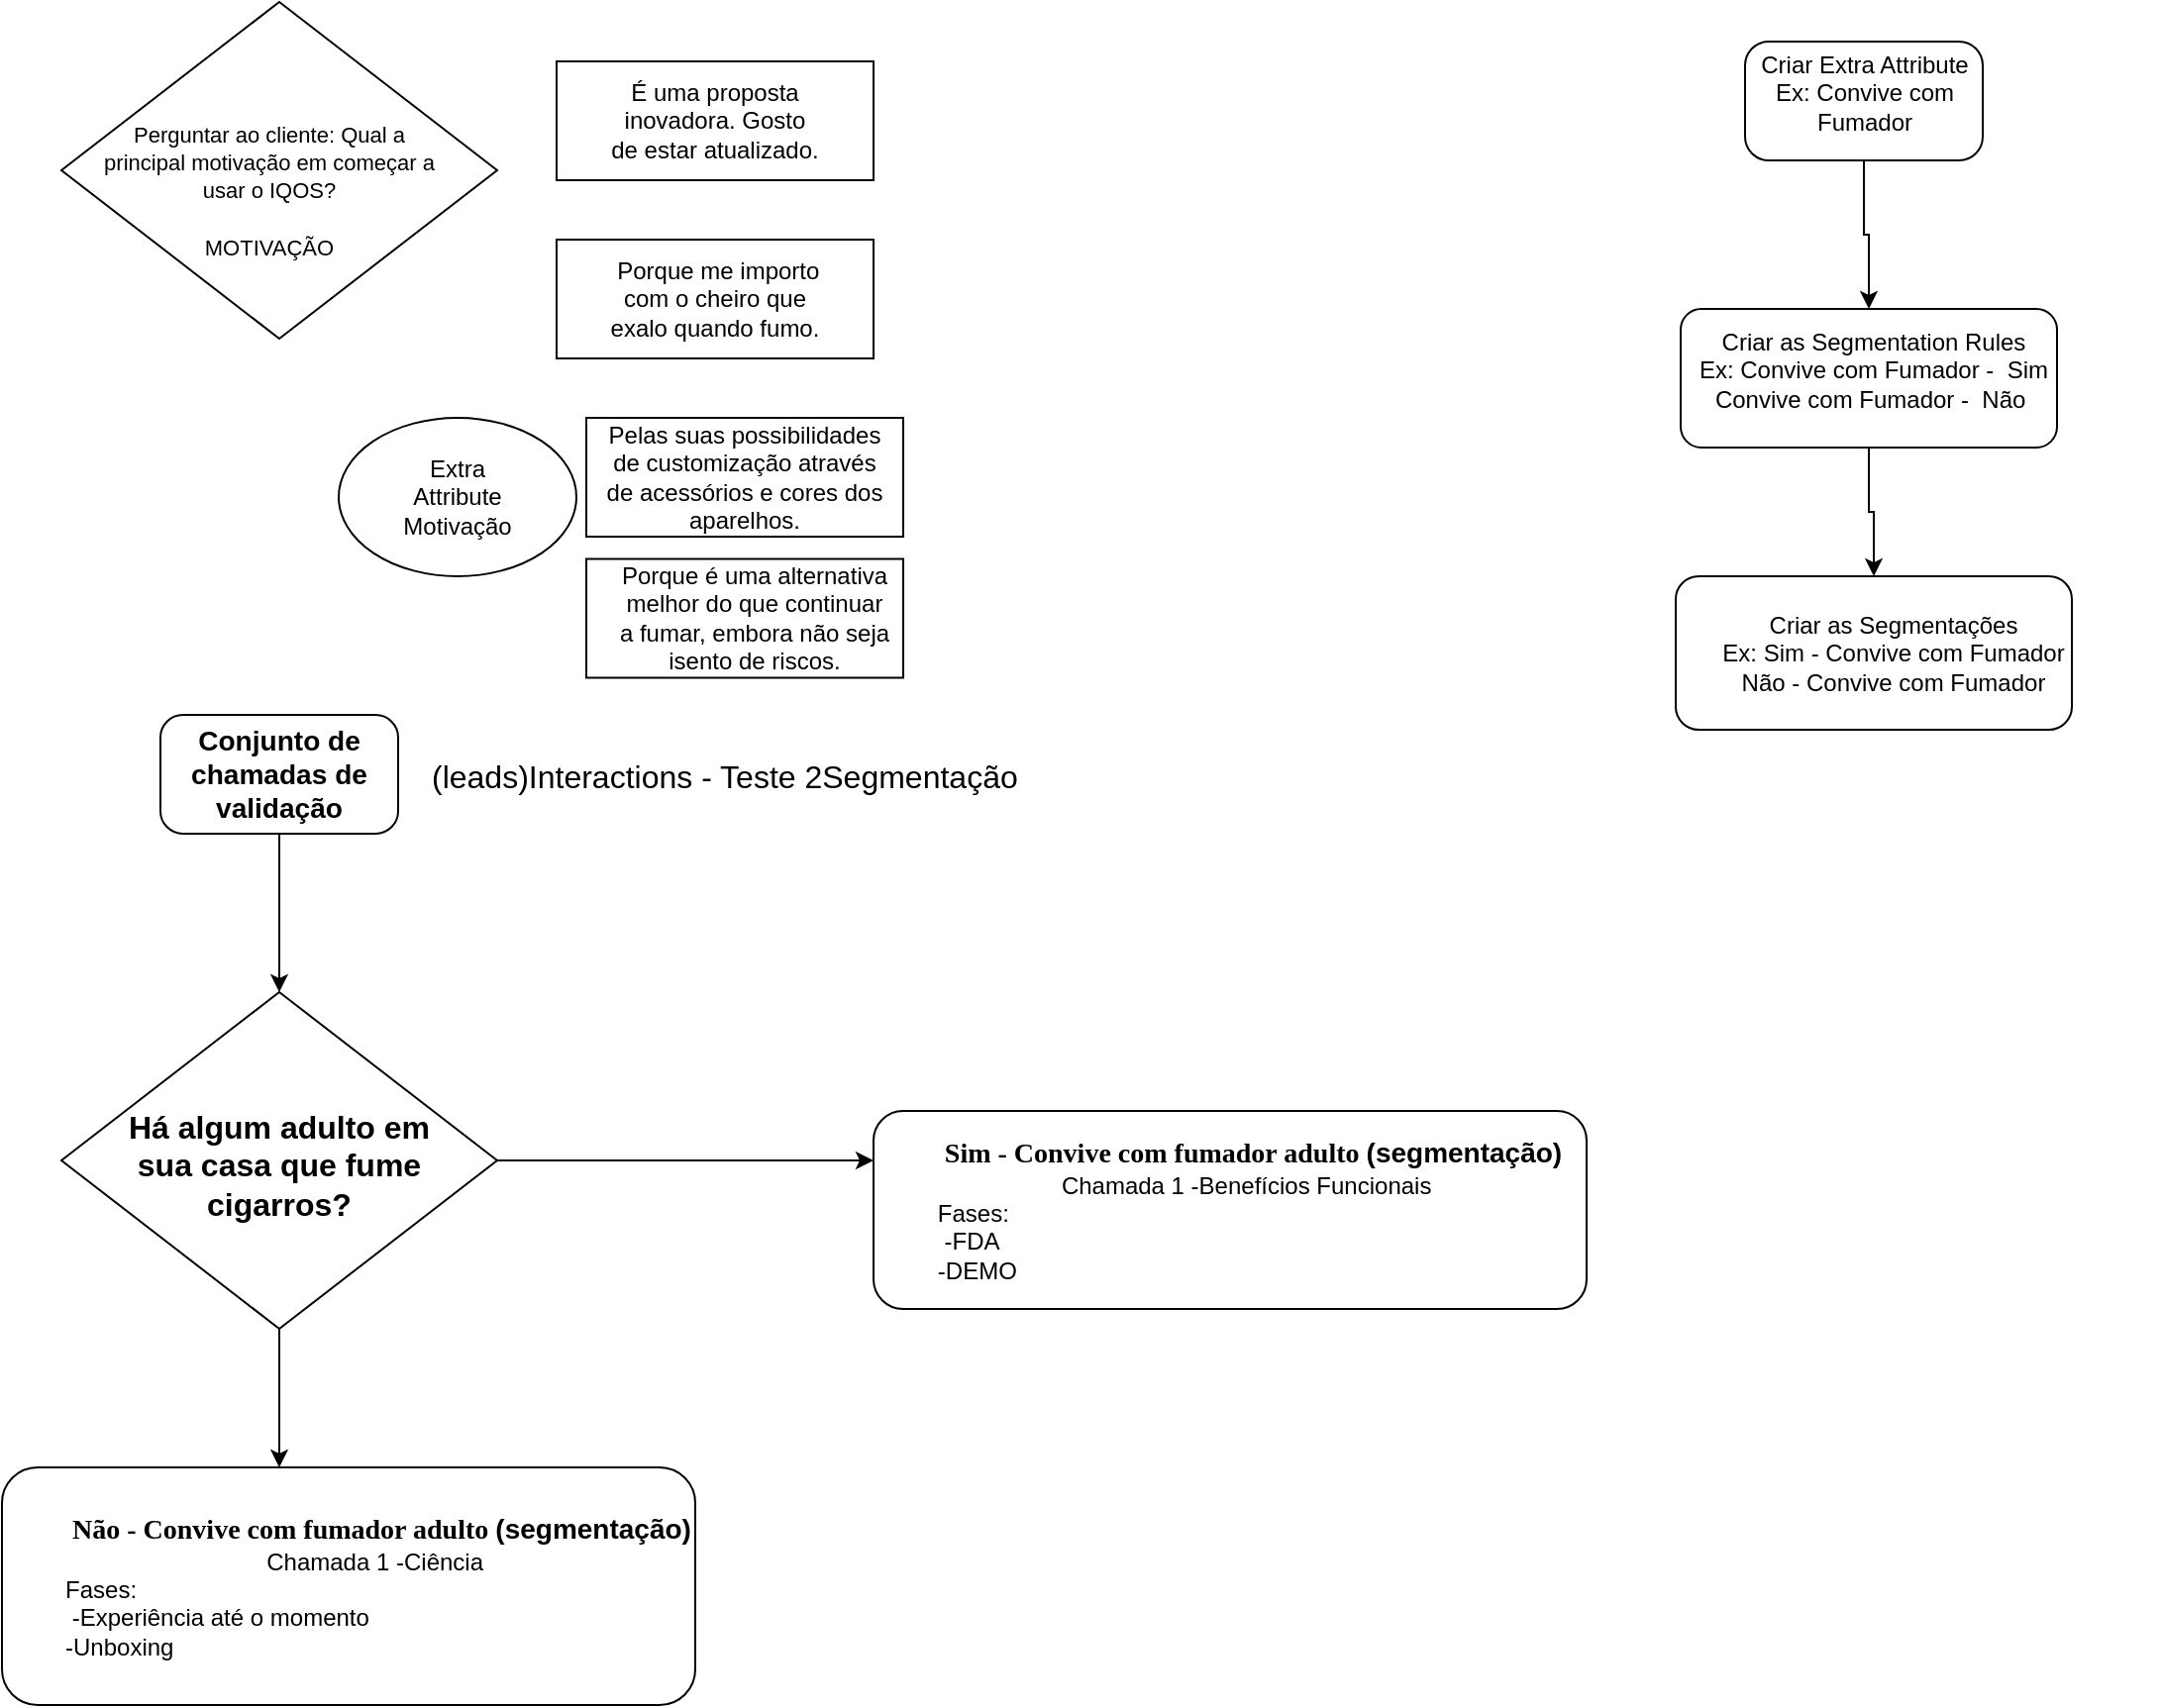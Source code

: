 <mxfile version="14.2.7" type="github">
  <diagram id="UCJlPTCPI7tPTAEzfjQQ" name="Page-1">
    <mxGraphModel dx="1773" dy="545" grid="1" gridSize="10" guides="1" tooltips="1" connect="1" arrows="1" fold="1" page="1" pageScale="1" pageWidth="827" pageHeight="1169" math="0" shadow="0">
      <root>
        <mxCell id="0" />
        <mxCell id="1" parent="0" />
        <mxCell id="cNnYPTo-vGHw6Wwi2OEQ-39" style="edgeStyle=orthogonalEdgeStyle;rounded=0;orthogonalLoop=1;jettySize=auto;html=1;exitX=0.5;exitY=1;exitDx=0;exitDy=0;entryX=0.5;entryY=0;entryDx=0;entryDy=0;" edge="1" parent="1" source="cNnYPTo-vGHw6Wwi2OEQ-37" target="cNnYPTo-vGHw6Wwi2OEQ-27">
          <mxGeometry relative="1" as="geometry" />
        </mxCell>
        <mxCell id="cNnYPTo-vGHw6Wwi2OEQ-37" value="" style="rounded=1;whiteSpace=wrap;html=1;arcSize=19;" vertex="1" parent="1">
          <mxGeometry x="-730" y="380" width="120" height="60" as="geometry" />
        </mxCell>
        <mxCell id="cNnYPTo-vGHw6Wwi2OEQ-26" value="" style="rounded=0;whiteSpace=wrap;html=1;" vertex="1" parent="1">
          <mxGeometry x="-515" y="301.25" width="160" height="60" as="geometry" />
        </mxCell>
        <mxCell id="cNnYPTo-vGHw6Wwi2OEQ-25" value="" style="rounded=0;whiteSpace=wrap;html=1;" vertex="1" parent="1">
          <mxGeometry x="-515" y="230" width="160" height="60" as="geometry" />
        </mxCell>
        <mxCell id="cNnYPTo-vGHw6Wwi2OEQ-24" value="" style="rounded=0;whiteSpace=wrap;html=1;" vertex="1" parent="1">
          <mxGeometry x="-530" y="140" width="160" height="60" as="geometry" />
        </mxCell>
        <mxCell id="dXM34E2tdsCqqJQzRthR-20" style="edgeStyle=orthogonalEdgeStyle;rounded=0;orthogonalLoop=1;jettySize=auto;html=1;exitX=0.5;exitY=1;exitDx=0;exitDy=0;" parent="1" source="dXM34E2tdsCqqJQzRthR-1" target="dXM34E2tdsCqqJQzRthR-4" edge="1">
          <mxGeometry relative="1" as="geometry" />
        </mxCell>
        <mxCell id="dXM34E2tdsCqqJQzRthR-1" value="" style="rounded=1;whiteSpace=wrap;html=1;arcSize=20;" parent="1" vertex="1">
          <mxGeometry x="70" y="40" width="120" height="60" as="geometry" />
        </mxCell>
        <mxCell id="dXM34E2tdsCqqJQzRthR-2" value="Criar Extra Attribute&lt;br&gt;Ex: Convive com Fumador" style="text;html=1;strokeColor=none;fillColor=none;align=center;verticalAlign=middle;whiteSpace=wrap;rounded=0;" parent="1" vertex="1">
          <mxGeometry x="72.5" y="32.5" width="115" height="67.5" as="geometry" />
        </mxCell>
        <mxCell id="dXM34E2tdsCqqJQzRthR-21" style="edgeStyle=orthogonalEdgeStyle;rounded=0;orthogonalLoop=1;jettySize=auto;html=1;exitX=0.5;exitY=1;exitDx=0;exitDy=0;entryX=0.5;entryY=0;entryDx=0;entryDy=0;" parent="1" source="dXM34E2tdsCqqJQzRthR-4" target="dXM34E2tdsCqqJQzRthR-6" edge="1">
          <mxGeometry relative="1" as="geometry" />
        </mxCell>
        <mxCell id="dXM34E2tdsCqqJQzRthR-4" value="" style="rounded=1;whiteSpace=wrap;html=1;" parent="1" vertex="1">
          <mxGeometry x="37.5" y="175" width="190" height="70" as="geometry" />
        </mxCell>
        <mxCell id="dXM34E2tdsCqqJQzRthR-5" value="Criar as Segmentation Rules&lt;br&gt;Ex: Convive com Fumador -&amp;nbsp; Sim&lt;br&gt;Convive com Fumador -&amp;nbsp; Não&amp;nbsp;" style="text;html=1;strokeColor=none;fillColor=none;align=center;verticalAlign=middle;whiteSpace=wrap;rounded=0;" parent="1" vertex="1">
          <mxGeometry x="-10" y="175" width="290" height="62.5" as="geometry" />
        </mxCell>
        <mxCell id="dXM34E2tdsCqqJQzRthR-6" value="" style="rounded=1;whiteSpace=wrap;html=1;" parent="1" vertex="1">
          <mxGeometry x="35" y="310" width="200" height="77.5" as="geometry" />
        </mxCell>
        <mxCell id="dXM34E2tdsCqqJQzRthR-7" value="Criar as Segmentações&lt;br&gt;Ex: Sim - Convive com Fumador&lt;br&gt;Não - Convive com Fumador" style="text;html=1;strokeColor=none;fillColor=none;align=center;verticalAlign=middle;whiteSpace=wrap;rounded=0;" parent="1" vertex="1">
          <mxGeometry x="35" y="321.25" width="220" height="55" as="geometry" />
        </mxCell>
        <mxCell id="cNnYPTo-vGHw6Wwi2OEQ-8" value="" style="rhombus;whiteSpace=wrap;html=1;" vertex="1" parent="1">
          <mxGeometry x="-780" y="20" width="220" height="170" as="geometry" />
        </mxCell>
        <mxCell id="cNnYPTo-vGHw6Wwi2OEQ-9" value="&lt;span style=&quot;background-color: rgb(255 , 255 , 255)&quot;&gt;&lt;font style=&quot;font-size: 11px&quot;&gt;Perguntar ao cliente: Qual a principal motivação em começar a usar o IQOS?&lt;br&gt;&lt;br&gt;MOTIVAÇÃO&lt;br&gt;&lt;/font&gt;&lt;/span&gt;" style="text;html=1;strokeColor=none;fillColor=none;align=center;verticalAlign=middle;whiteSpace=wrap;rounded=0;" vertex="1" parent="1">
          <mxGeometry x="-760" y="110" width="170" height="10" as="geometry" />
        </mxCell>
        <mxCell id="cNnYPTo-vGHw6Wwi2OEQ-10" value="" style="rounded=0;whiteSpace=wrap;html=1;" vertex="1" parent="1">
          <mxGeometry x="-530" y="50" width="160" height="60" as="geometry" />
        </mxCell>
        <mxCell id="cNnYPTo-vGHw6Wwi2OEQ-15" value="É uma proposta inovadora. Gosto de estar atualizado." style="text;html=1;strokeColor=none;fillColor=none;align=center;verticalAlign=middle;whiteSpace=wrap;rounded=0;" vertex="1" parent="1">
          <mxGeometry x="-505" y="70" width="110" height="20" as="geometry" />
        </mxCell>
        <mxCell id="cNnYPTo-vGHw6Wwi2OEQ-16" value="Pelas suas possibilidades de customização através de acessórios e cores dos aparelhos." style="text;html=1;strokeColor=none;fillColor=none;align=center;verticalAlign=middle;whiteSpace=wrap;rounded=0;" vertex="1" parent="1">
          <mxGeometry x="-510" y="250" width="150" height="20" as="geometry" />
        </mxCell>
        <mxCell id="cNnYPTo-vGHw6Wwi2OEQ-17" value="&amp;nbsp;Porque me importo com o cheiro que exalo quando fumo." style="text;html=1;strokeColor=none;fillColor=none;align=center;verticalAlign=middle;whiteSpace=wrap;rounded=0;" vertex="1" parent="1">
          <mxGeometry x="-510" y="160" width="120" height="20" as="geometry" />
        </mxCell>
        <mxCell id="cNnYPTo-vGHw6Wwi2OEQ-18" value="Porque é uma alternativa melhor do que continuar a fumar, embora não seja isento de riscos." style="text;html=1;strokeColor=none;fillColor=none;align=center;verticalAlign=middle;whiteSpace=wrap;rounded=0;" vertex="1" parent="1">
          <mxGeometry x="-500" y="321.25" width="140" height="20" as="geometry" />
        </mxCell>
        <mxCell id="cNnYPTo-vGHw6Wwi2OEQ-19" value="" style="ellipse;whiteSpace=wrap;html=1;" vertex="1" parent="1">
          <mxGeometry x="-640" y="230" width="120" height="80" as="geometry" />
        </mxCell>
        <mxCell id="cNnYPTo-vGHw6Wwi2OEQ-20" value="Extra Attribute Motivação" style="text;html=1;strokeColor=none;fillColor=none;align=center;verticalAlign=middle;whiteSpace=wrap;rounded=0;" vertex="1" parent="1">
          <mxGeometry x="-600" y="260" width="40" height="20" as="geometry" />
        </mxCell>
        <mxCell id="cNnYPTo-vGHw6Wwi2OEQ-41" style="edgeStyle=orthogonalEdgeStyle;rounded=0;orthogonalLoop=1;jettySize=auto;html=1;exitX=0.5;exitY=1;exitDx=0;exitDy=0;entryX=0.4;entryY=0;entryDx=0;entryDy=0;entryPerimeter=0;" edge="1" parent="1" source="cNnYPTo-vGHw6Wwi2OEQ-27" target="cNnYPTo-vGHw6Wwi2OEQ-31">
          <mxGeometry relative="1" as="geometry" />
        </mxCell>
        <mxCell id="cNnYPTo-vGHw6Wwi2OEQ-27" value="" style="rhombus;whiteSpace=wrap;html=1;" vertex="1" parent="1">
          <mxGeometry x="-780" y="520" width="220" height="170" as="geometry" />
        </mxCell>
        <mxCell id="cNnYPTo-vGHw6Wwi2OEQ-34" style="edgeStyle=orthogonalEdgeStyle;rounded=0;orthogonalLoop=1;jettySize=auto;html=1;entryX=0;entryY=0.25;entryDx=0;entryDy=0;exitX=1;exitY=0.5;exitDx=0;exitDy=0;" edge="1" parent="1" source="cNnYPTo-vGHw6Wwi2OEQ-27" target="cNnYPTo-vGHw6Wwi2OEQ-29">
          <mxGeometry relative="1" as="geometry">
            <mxPoint x="-530" y="605" as="sourcePoint" />
          </mxGeometry>
        </mxCell>
        <mxCell id="cNnYPTo-vGHw6Wwi2OEQ-28" value="&lt;span style=&quot;box-sizing: inherit ; border-width: 0px ; border-style: solid ; font-weight: bolder ; font-family: &amp;#34;nunito&amp;#34; , , , , sans-serif ; font-size: medium ; background-color: rgb(255 , 255 , 255)&quot;&gt;&lt;br class=&quot;Apple-interchange-newline&quot;&gt;Há algum adulto em sua casa que fume cigarros?&lt;/span&gt;&lt;span style=&quot;background-color: rgb(255 , 255 , 255)&quot;&gt;&lt;font style=&quot;font-size: 11px&quot;&gt;&lt;br&gt;&lt;br&gt;&lt;/font&gt;&lt;/span&gt;" style="text;html=1;strokeColor=none;fillColor=none;align=center;verticalAlign=middle;whiteSpace=wrap;rounded=0;" vertex="1" parent="1">
          <mxGeometry x="-755" y="600" width="170" height="10" as="geometry" />
        </mxCell>
        <mxCell id="cNnYPTo-vGHw6Wwi2OEQ-29" value="" style="rounded=1;whiteSpace=wrap;html=1;" vertex="1" parent="1">
          <mxGeometry x="-370" y="580" width="360" height="100" as="geometry" />
        </mxCell>
        <mxCell id="cNnYPTo-vGHw6Wwi2OEQ-31" value="" style="rounded=1;whiteSpace=wrap;html=1;" vertex="1" parent="1">
          <mxGeometry x="-810" y="760" width="350" height="120" as="geometry" />
        </mxCell>
        <mxCell id="cNnYPTo-vGHw6Wwi2OEQ-32" value="&lt;div&gt;&lt;font style=&quot;font-size: 14px&quot;&gt;&lt;span style=&quot;background-color: rgb(255 , 255 , 255) ; font-weight: 800&quot;&gt;&lt;font face=&quot;Verdana&quot;&gt;&amp;nbsp;&lt;/font&gt;&lt;/span&gt;&lt;font style=&quot;font-weight: 800&quot;&gt;&lt;font face=&quot;Verdana&quot;&gt;Não - Convive com fumador adulto &lt;/font&gt;(segmentação)&lt;/font&gt;&lt;/font&gt;&lt;/div&gt;&lt;font&gt;&lt;div&gt;&lt;span&gt;Chamada 1 -Ciência&amp;nbsp;&lt;/span&gt;&lt;/div&gt;&lt;div style=&quot;text-align: left&quot;&gt;&lt;font style=&quot;font-size: 12px&quot;&gt;Fases:&lt;/font&gt;&lt;/div&gt;&lt;div style=&quot;text-align: left&quot;&gt;&lt;font style=&quot;font-size: 12px&quot;&gt;&amp;nbsp;-Experiência até o momento&amp;nbsp;&amp;nbsp;&lt;/font&gt;&lt;/div&gt;&lt;div style=&quot;text-align: left&quot;&gt;&lt;font style=&quot;font-size: 12px&quot;&gt;-Unboxing&lt;/font&gt;&lt;/div&gt;&lt;/font&gt;" style="text;html=1;strokeColor=none;fillColor=none;align=center;verticalAlign=middle;whiteSpace=wrap;rounded=0;" vertex="1" parent="1">
          <mxGeometry x="-790" y="810" width="340" height="20" as="geometry" />
        </mxCell>
        <mxCell id="cNnYPTo-vGHw6Wwi2OEQ-33" value="&lt;div&gt;&lt;font style=&quot;font-size: 14px&quot;&gt;&lt;span style=&quot;background-color: rgb(255 , 255 , 255) ; font-weight: 800&quot;&gt;&lt;font face=&quot;Verdana&quot;&gt;&amp;nbsp;Sim&lt;/font&gt;&lt;/span&gt;&lt;font style=&quot;font-weight: 800&quot;&gt;&lt;font face=&quot;Verdana&quot;&gt;&amp;nbsp;- Convive com fumador adulto &lt;/font&gt;(segmentação)&lt;/font&gt;&lt;/font&gt;&lt;/div&gt;&lt;font&gt;&lt;div&gt;&lt;span&gt;Chamada 1 -Benefícios Funcionais&amp;nbsp;&lt;/span&gt;&lt;/div&gt;&lt;div style=&quot;text-align: left&quot;&gt;&lt;font style=&quot;font-size: 12px&quot;&gt;Fases:&lt;/font&gt;&lt;/div&gt;&lt;div style=&quot;text-align: left&quot;&gt;&lt;font style=&quot;font-size: 12px&quot;&gt;&amp;nbsp;-FDA&amp;nbsp;&amp;nbsp;&lt;/font&gt;&lt;/div&gt;&lt;div style=&quot;text-align: left&quot;&gt;&lt;font style=&quot;font-size: 12px&quot;&gt;-DEMO&lt;/font&gt;&lt;/div&gt;&lt;/font&gt;" style="text;html=1;strokeColor=none;fillColor=none;align=center;verticalAlign=middle;whiteSpace=wrap;rounded=0;" vertex="1" parent="1">
          <mxGeometry x="-350" y="620" width="340" height="20" as="geometry" />
        </mxCell>
        <mxCell id="cNnYPTo-vGHw6Wwi2OEQ-36" value="&lt;h3&gt;Conjunto de chamadas de validação&lt;/h3&gt;" style="text;html=1;strokeColor=none;fillColor=none;align=center;verticalAlign=middle;whiteSpace=wrap;rounded=0;" vertex="1" parent="1">
          <mxGeometry x="-718.75" y="400" width="97.5" height="20" as="geometry" />
        </mxCell>
        <mxCell id="cNnYPTo-vGHw6Wwi2OEQ-42" value="&lt;meta charset=&quot;utf-8&quot;&gt;&lt;span style=&quot;color: rgb(0, 0, 0); font-size: medium; font-style: normal; font-weight: 400; letter-spacing: normal; text-indent: 0px; text-transform: none; word-spacing: 0px; background-color: rgb(255, 255, 255); display: inline; float: none;&quot;&gt;(leads)Interactions - Teste 2Segmentação&lt;/span&gt;" style="text;whiteSpace=wrap;html=1;" vertex="1" parent="1">
          <mxGeometry x="-595" y="395" width="320" height="30" as="geometry" />
        </mxCell>
      </root>
    </mxGraphModel>
  </diagram>
</mxfile>
